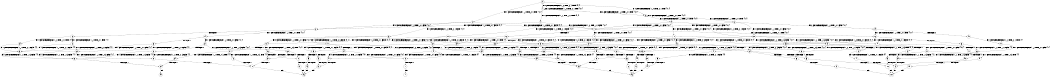 digraph BCG {
size = "7, 10.5";
center = TRUE;
node [shape = circle];
0 [peripheries = 2];
0 -> 1 [label = "EX !0 !ATOMIC_EXCH_BRANCH (1, +0, TRUE, +0, 1, TRUE) !{0, 1}"];
0 -> 2 [label = "EX !1 !ATOMIC_EXCH_BRANCH (1, +1, TRUE, +0, 1, TRUE) !{0, 1}"];
0 -> 3 [label = "EX !0 !ATOMIC_EXCH_BRANCH (1, +0, TRUE, +0, 1, TRUE) !{0, 1}"];
1 -> 1 [label = "EX !0 !ATOMIC_EXCH_BRANCH (1, +0, TRUE, +0, 1, TRUE) !{0, 1}"];
1 -> 4 [label = "EX !1 !ATOMIC_EXCH_BRANCH (1, +1, TRUE, +0, 1, TRUE) !{0, 1}"];
1 -> 3 [label = "EX !0 !ATOMIC_EXCH_BRANCH (1, +0, TRUE, +0, 1, TRUE) !{0, 1}"];
2 -> 5 [label = "EX !1 !ATOMIC_EXCH_BRANCH (1, +1, TRUE, +0, 1, FALSE) !{0, 1}"];
2 -> 6 [label = "EX !0 !ATOMIC_EXCH_BRANCH (1, +0, TRUE, +0, 1, FALSE) !{0, 1}"];
2 -> 7 [label = "EX !0 !ATOMIC_EXCH_BRANCH (1, +0, TRUE, +0, 1, FALSE) !{0, 1}"];
3 -> 8 [label = "EX !1 !ATOMIC_EXCH_BRANCH (1, +1, TRUE, +0, 1, TRUE) !{0, 1}"];
3 -> 3 [label = "EX !0 !ATOMIC_EXCH_BRANCH (1, +0, TRUE, +0, 1, TRUE) !{0, 1}"];
3 -> 9 [label = "EX !1 !ATOMIC_EXCH_BRANCH (1, +1, TRUE, +0, 1, TRUE) !{0, 1}"];
4 -> 6 [label = "EX !0 !ATOMIC_EXCH_BRANCH (1, +0, TRUE, +0, 1, FALSE) !{0, 1}"];
4 -> 10 [label = "EX !1 !ATOMIC_EXCH_BRANCH (1, +1, TRUE, +0, 1, FALSE) !{0, 1}"];
4 -> 7 [label = "EX !0 !ATOMIC_EXCH_BRANCH (1, +0, TRUE, +0, 1, FALSE) !{0, 1}"];
5 -> 11 [label = "EX !1 !ATOMIC_EXCH_BRANCH (1, +1, TRUE, +0, 3, FALSE) !{0, 1}"];
5 -> 12 [label = "EX !0 !ATOMIC_EXCH_BRANCH (1, +0, TRUE, +0, 1, FALSE) !{0, 1}"];
5 -> 13 [label = "EX !0 !ATOMIC_EXCH_BRANCH (1, +0, TRUE, +0, 1, FALSE) !{0, 1}"];
6 -> 14 [label = "EX !1 !ATOMIC_EXCH_BRANCH (1, +1, TRUE, +0, 1, TRUE) !{0, 1}"];
6 -> 15 [label = "TERMINATE !0"];
7 -> 16 [label = "EX !1 !ATOMIC_EXCH_BRANCH (1, +1, TRUE, +0, 1, TRUE) !{0, 1}"];
7 -> 17 [label = "EX !1 !ATOMIC_EXCH_BRANCH (1, +1, TRUE, +0, 1, TRUE) !{0, 1}"];
7 -> 18 [label = "TERMINATE !0"];
8 -> 19 [label = "EX !0 !ATOMIC_EXCH_BRANCH (1, +0, TRUE, +0, 1, FALSE) !{0, 1}"];
8 -> 20 [label = "EX !1 !ATOMIC_EXCH_BRANCH (1, +1, TRUE, +0, 1, FALSE) !{0, 1}"];
8 -> 7 [label = "EX !0 !ATOMIC_EXCH_BRANCH (1, +0, TRUE, +0, 1, FALSE) !{0, 1}"];
9 -> 20 [label = "EX !1 !ATOMIC_EXCH_BRANCH (1, +1, TRUE, +0, 1, FALSE) !{0, 1}"];
9 -> 7 [label = "EX !0 !ATOMIC_EXCH_BRANCH (1, +0, TRUE, +0, 1, FALSE) !{0, 1}"];
9 -> 21 [label = "EX !1 !ATOMIC_EXCH_BRANCH (1, +1, TRUE, +0, 1, FALSE) !{0, 1}"];
10 -> 12 [label = "EX !0 !ATOMIC_EXCH_BRANCH (1, +0, TRUE, +0, 1, FALSE) !{0, 1}"];
10 -> 22 [label = "EX !1 !ATOMIC_EXCH_BRANCH (1, +1, TRUE, +0, 3, FALSE) !{0, 1}"];
10 -> 13 [label = "EX !0 !ATOMIC_EXCH_BRANCH (1, +0, TRUE, +0, 1, FALSE) !{0, 1}"];
11 -> 23 [label = "EX !0 !ATOMIC_EXCH_BRANCH (1, +0, TRUE, +0, 1, FALSE) !{0, 1}"];
11 -> 24 [label = "TERMINATE !1"];
11 -> 25 [label = "EX !0 !ATOMIC_EXCH_BRANCH (1, +0, TRUE, +0, 1, FALSE) !{0, 1}"];
12 -> 26 [label = "EX !1 !ATOMIC_EXCH_BRANCH (1, +1, TRUE, +0, 3, TRUE) !{0, 1}"];
12 -> 27 [label = "TERMINATE !0"];
13 -> 28 [label = "EX !1 !ATOMIC_EXCH_BRANCH (1, +1, TRUE, +0, 3, TRUE) !{0, 1}"];
13 -> 29 [label = "EX !1 !ATOMIC_EXCH_BRANCH (1, +1, TRUE, +0, 3, TRUE) !{0, 1}"];
13 -> 30 [label = "TERMINATE !0"];
14 -> 31 [label = "EX !1 !ATOMIC_EXCH_BRANCH (1, +1, TRUE, +0, 1, FALSE) !{0, 1}"];
14 -> 32 [label = "TERMINATE !0"];
15 -> 33 [label = "EX !1 !ATOMIC_EXCH_BRANCH (1, +1, TRUE, +0, 1, TRUE) !{1}"];
15 -> 34 [label = "EX !1 !ATOMIC_EXCH_BRANCH (1, +1, TRUE, +0, 1, TRUE) !{1}"];
16 -> 35 [label = "EX !1 !ATOMIC_EXCH_BRANCH (1, +1, TRUE, +0, 1, FALSE) !{0, 1}"];
16 -> 36 [label = "TERMINATE !0"];
17 -> 35 [label = "EX !1 !ATOMIC_EXCH_BRANCH (1, +1, TRUE, +0, 1, FALSE) !{0, 1}"];
17 -> 37 [label = "EX !1 !ATOMIC_EXCH_BRANCH (1, +1, TRUE, +0, 1, FALSE) !{0, 1}"];
17 -> 38 [label = "TERMINATE !0"];
18 -> 39 [label = "EX !1 !ATOMIC_EXCH_BRANCH (1, +1, TRUE, +0, 1, TRUE) !{1}"];
19 -> 16 [label = "EX !1 !ATOMIC_EXCH_BRANCH (1, +1, TRUE, +0, 1, TRUE) !{0, 1}"];
19 -> 40 [label = "TERMINATE !0"];
20 -> 41 [label = "EX !0 !ATOMIC_EXCH_BRANCH (1, +0, TRUE, +0, 1, FALSE) !{0, 1}"];
20 -> 42 [label = "EX !1 !ATOMIC_EXCH_BRANCH (1, +1, TRUE, +0, 3, FALSE) !{0, 1}"];
20 -> 13 [label = "EX !0 !ATOMIC_EXCH_BRANCH (1, +0, TRUE, +0, 1, FALSE) !{0, 1}"];
21 -> 42 [label = "EX !1 !ATOMIC_EXCH_BRANCH (1, +1, TRUE, +0, 3, FALSE) !{0, 1}"];
21 -> 13 [label = "EX !0 !ATOMIC_EXCH_BRANCH (1, +0, TRUE, +0, 1, FALSE) !{0, 1}"];
21 -> 43 [label = "EX !1 !ATOMIC_EXCH_BRANCH (1, +1, TRUE, +0, 3, FALSE) !{0, 1}"];
22 -> 23 [label = "EX !0 !ATOMIC_EXCH_BRANCH (1, +0, TRUE, +0, 1, FALSE) !{0, 1}"];
22 -> 44 [label = "TERMINATE !1"];
22 -> 25 [label = "EX !0 !ATOMIC_EXCH_BRANCH (1, +0, TRUE, +0, 1, FALSE) !{0, 1}"];
23 -> 45 [label = "TERMINATE !0"];
23 -> 46 [label = "TERMINATE !1"];
24 -> 47 [label = "EX !0 !ATOMIC_EXCH_BRANCH (1, +0, TRUE, +0, 1, FALSE) !{0}"];
24 -> 48 [label = "EX !0 !ATOMIC_EXCH_BRANCH (1, +0, TRUE, +0, 1, FALSE) !{0}"];
25 -> 49 [label = "TERMINATE !0"];
25 -> 50 [label = "TERMINATE !1"];
26 -> 51 [label = "TERMINATE !0"];
26 -> 52 [label = "TERMINATE !1"];
27 -> 53 [label = "EX !1 !ATOMIC_EXCH_BRANCH (1, +1, TRUE, +0, 3, TRUE) !{1}"];
27 -> 54 [label = "EX !1 !ATOMIC_EXCH_BRANCH (1, +1, TRUE, +0, 3, TRUE) !{1}"];
28 -> 55 [label = "TERMINATE !0"];
28 -> 56 [label = "TERMINATE !1"];
29 -> 57 [label = "TERMINATE !0"];
29 -> 58 [label = "TERMINATE !1"];
30 -> 59 [label = "EX !1 !ATOMIC_EXCH_BRANCH (1, +1, TRUE, +0, 3, TRUE) !{1}"];
31 -> 60 [label = "EX !1 !ATOMIC_EXCH_BRANCH (1, +1, TRUE, +0, 3, FALSE) !{0, 1}"];
31 -> 61 [label = "TERMINATE !0"];
32 -> 62 [label = "EX !1 !ATOMIC_EXCH_BRANCH (1, +1, TRUE, +0, 1, FALSE) !{1}"];
32 -> 63 [label = "EX !1 !ATOMIC_EXCH_BRANCH (1, +1, TRUE, +0, 1, FALSE) !{1}"];
33 -> 62 [label = "EX !1 !ATOMIC_EXCH_BRANCH (1, +1, TRUE, +0, 1, FALSE) !{1}"];
33 -> 63 [label = "EX !1 !ATOMIC_EXCH_BRANCH (1, +1, TRUE, +0, 1, FALSE) !{1}"];
34 -> 63 [label = "EX !1 !ATOMIC_EXCH_BRANCH (1, +1, TRUE, +0, 1, FALSE) !{1}"];
35 -> 64 [label = "EX !1 !ATOMIC_EXCH_BRANCH (1, +1, TRUE, +0, 3, FALSE) !{0, 1}"];
35 -> 65 [label = "TERMINATE !0"];
36 -> 66 [label = "EX !1 !ATOMIC_EXCH_BRANCH (1, +1, TRUE, +0, 1, FALSE) !{1}"];
37 -> 64 [label = "EX !1 !ATOMIC_EXCH_BRANCH (1, +1, TRUE, +0, 3, FALSE) !{0, 1}"];
37 -> 67 [label = "EX !1 !ATOMIC_EXCH_BRANCH (1, +1, TRUE, +0, 3, FALSE) !{0, 1}"];
37 -> 68 [label = "TERMINATE !0"];
38 -> 69 [label = "EX !1 !ATOMIC_EXCH_BRANCH (1, +1, TRUE, +0, 1, FALSE) !{1}"];
39 -> 69 [label = "EX !1 !ATOMIC_EXCH_BRANCH (1, +1, TRUE, +0, 1, FALSE) !{1}"];
40 -> 70 [label = "EX !1 !ATOMIC_EXCH_BRANCH (1, +1, TRUE, +0, 1, TRUE) !{1}"];
41 -> 28 [label = "EX !1 !ATOMIC_EXCH_BRANCH (1, +1, TRUE, +0, 3, TRUE) !{0, 1}"];
41 -> 71 [label = "TERMINATE !0"];
42 -> 72 [label = "EX !0 !ATOMIC_EXCH_BRANCH (1, +0, TRUE, +0, 1, FALSE) !{0, 1}"];
42 -> 73 [label = "TERMINATE !1"];
42 -> 25 [label = "EX !0 !ATOMIC_EXCH_BRANCH (1, +0, TRUE, +0, 1, FALSE) !{0, 1}"];
43 -> 25 [label = "EX !0 !ATOMIC_EXCH_BRANCH (1, +0, TRUE, +0, 1, FALSE) !{0, 1}"];
43 -> 74 [label = "TERMINATE !1"];
44 -> 47 [label = "EX !0 !ATOMIC_EXCH_BRANCH (1, +0, TRUE, +0, 1, FALSE) !{0}"];
44 -> 48 [label = "EX !0 !ATOMIC_EXCH_BRANCH (1, +0, TRUE, +0, 1, FALSE) !{0}"];
45 -> 75 [label = "TERMINATE !1"];
46 -> 76 [label = "TERMINATE !0"];
47 -> 76 [label = "TERMINATE !0"];
48 -> 77 [label = "TERMINATE !0"];
49 -> 78 [label = "TERMINATE !1"];
50 -> 79 [label = "TERMINATE !0"];
51 -> 80 [label = "TERMINATE !1"];
52 -> 81 [label = "TERMINATE !0"];
53 -> 80 [label = "TERMINATE !1"];
54 -> 82 [label = "TERMINATE !1"];
55 -> 83 [label = "TERMINATE !1"];
56 -> 84 [label = "TERMINATE !0"];
57 -> 85 [label = "TERMINATE !1"];
58 -> 86 [label = "TERMINATE !0"];
59 -> 85 [label = "TERMINATE !1"];
60 -> 51 [label = "TERMINATE !0"];
60 -> 52 [label = "TERMINATE !1"];
61 -> 87 [label = "EX !1 !ATOMIC_EXCH_BRANCH (1, +1, TRUE, +0, 3, FALSE) !{1}"];
61 -> 88 [label = "EX !1 !ATOMIC_EXCH_BRANCH (1, +1, TRUE, +0, 3, FALSE) !{1}"];
62 -> 87 [label = "EX !1 !ATOMIC_EXCH_BRANCH (1, +1, TRUE, +0, 3, FALSE) !{1}"];
62 -> 88 [label = "EX !1 !ATOMIC_EXCH_BRANCH (1, +1, TRUE, +0, 3, FALSE) !{1}"];
63 -> 88 [label = "EX !1 !ATOMIC_EXCH_BRANCH (1, +1, TRUE, +0, 3, FALSE) !{1}"];
64 -> 55 [label = "TERMINATE !0"];
64 -> 56 [label = "TERMINATE !1"];
65 -> 89 [label = "EX !1 !ATOMIC_EXCH_BRANCH (1, +1, TRUE, +0, 3, FALSE) !{1}"];
66 -> 89 [label = "EX !1 !ATOMIC_EXCH_BRANCH (1, +1, TRUE, +0, 3, FALSE) !{1}"];
67 -> 57 [label = "TERMINATE !0"];
67 -> 58 [label = "TERMINATE !1"];
68 -> 90 [label = "EX !1 !ATOMIC_EXCH_BRANCH (1, +1, TRUE, +0, 3, FALSE) !{1}"];
69 -> 90 [label = "EX !1 !ATOMIC_EXCH_BRANCH (1, +1, TRUE, +0, 3, FALSE) !{1}"];
70 -> 66 [label = "EX !1 !ATOMIC_EXCH_BRANCH (1, +1, TRUE, +0, 1, FALSE) !{1}"];
71 -> 91 [label = "EX !1 !ATOMIC_EXCH_BRANCH (1, +1, TRUE, +0, 3, TRUE) !{1}"];
72 -> 92 [label = "TERMINATE !0"];
72 -> 93 [label = "TERMINATE !1"];
73 -> 94 [label = "EX !0 !ATOMIC_EXCH_BRANCH (1, +0, TRUE, +0, 1, FALSE) !{0}"];
74 -> 95 [label = "EX !0 !ATOMIC_EXCH_BRANCH (1, +0, TRUE, +0, 1, FALSE) !{0}"];
75 -> 96 [label = "exit"];
76 -> 96 [label = "exit"];
77 -> 97 [label = "exit"];
78 -> 98 [label = "exit"];
79 -> 98 [label = "exit"];
80 -> 96 [label = "exit"];
81 -> 96 [label = "exit"];
82 -> 99 [label = "exit"];
83 -> 100 [label = "exit"];
84 -> 100 [label = "exit"];
85 -> 98 [label = "exit"];
86 -> 98 [label = "exit"];
87 -> 80 [label = "TERMINATE !1"];
88 -> 82 [label = "TERMINATE !1"];
89 -> 83 [label = "TERMINATE !1"];
90 -> 85 [label = "TERMINATE !1"];
91 -> 83 [label = "TERMINATE !1"];
92 -> 101 [label = "TERMINATE !1"];
93 -> 102 [label = "TERMINATE !0"];
94 -> 102 [label = "TERMINATE !0"];
95 -> 79 [label = "TERMINATE !0"];
101 -> 100 [label = "exit"];
102 -> 100 [label = "exit"];
}
